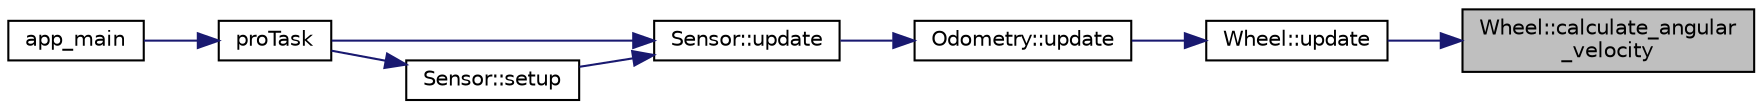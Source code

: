 digraph "Wheel::calculate_angular_velocity"
{
 // LATEX_PDF_SIZE
  edge [fontname="Helvetica",fontsize="10",labelfontname="Helvetica",labelfontsize="10"];
  node [fontname="Helvetica",fontsize="10",shape=record];
  rankdir="RL";
  Node1 [label="Wheel::calculate_angular\l_velocity",height=0.2,width=0.4,color="black", fillcolor="grey75", style="filled", fontcolor="black",tooltip="車輪エンコーダーの更新周期の差分を計算し角速度に変換する。"];
  Node1 -> Node2 [dir="back",color="midnightblue",fontsize="10",style="solid",fontname="Helvetica"];
  Node2 [label="Wheel::update",height=0.2,width=0.4,color="black", fillcolor="white", style="filled",URL="$classWheel.html#a01f27620027ad99390c459facb44839c",tooltip="車輪情報を更新する"];
  Node2 -> Node3 [dir="back",color="midnightblue",fontsize="10",style="solid",fontname="Helvetica"];
  Node3 [label="Odometry::update",height=0.2,width=0.4,color="black", fillcolor="white", style="filled",URL="$classOdometry.html#a553bda3309e401e783f6173847ae1461",tooltip="車体情報を更新する"];
  Node3 -> Node4 [dir="back",color="midnightblue",fontsize="10",style="solid",fontname="Helvetica"];
  Node4 [label="Sensor::update",height=0.2,width=0.4,color="black", fillcolor="white", style="filled",URL="$classSensor.html#a542a721041768395de2c6e9012622113",tooltip=" "];
  Node4 -> Node5 [dir="back",color="midnightblue",fontsize="10",style="solid",fontname="Helvetica"];
  Node5 [label="proTask",height=0.2,width=0.4,color="black", fillcolor="white", style="filled",URL="$main_8cc.html#aa9663831480a5b0a46022a59829154a7",tooltip=" "];
  Node5 -> Node6 [dir="back",color="midnightblue",fontsize="10",style="solid",fontname="Helvetica"];
  Node6 [label="app_main",height=0.2,width=0.4,color="black", fillcolor="white", style="filled",URL="$main_8cc.html#a630544a7f0a2cc40d8a7fefab7e2fe70",tooltip=" "];
  Node4 -> Node7 [dir="back",color="midnightblue",fontsize="10",style="solid",fontname="Helvetica"];
  Node7 [label="Sensor::setup",height=0.2,width=0.4,color="black", fillcolor="white", style="filled",URL="$classSensor.html#afbfea94b9f0bf7722e9bfd38ef5ccf0b",tooltip=" "];
  Node7 -> Node5 [dir="back",color="midnightblue",fontsize="10",style="solid",fontname="Helvetica"];
}
